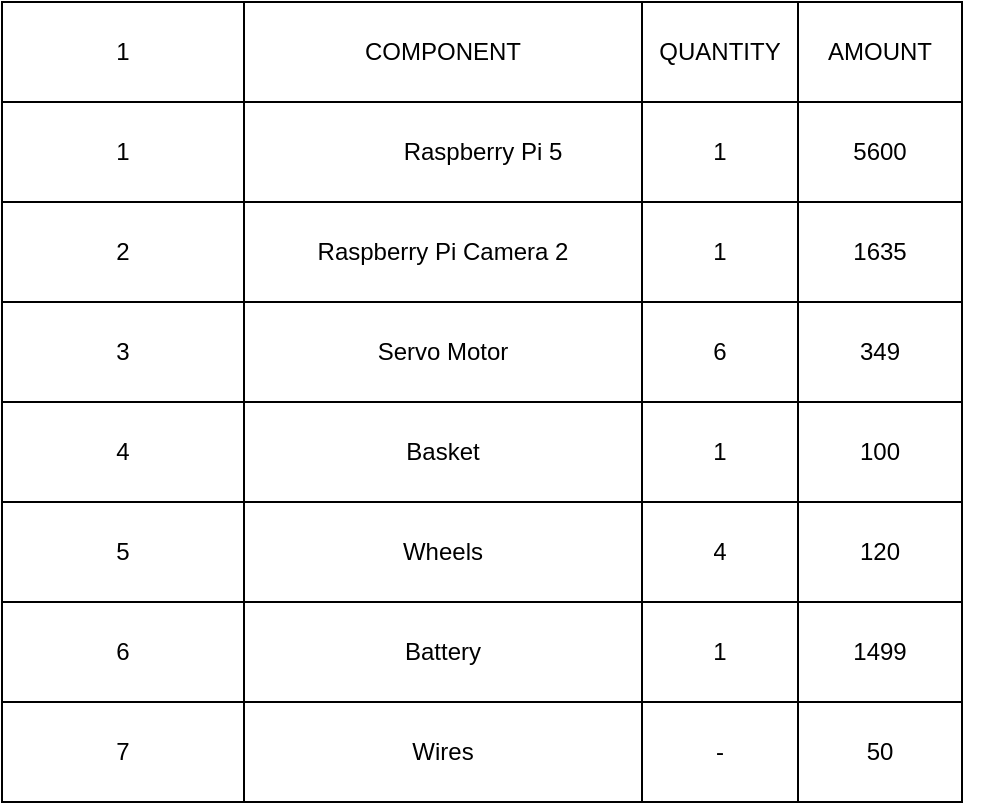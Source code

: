 <mxfile>
    <diagram id="lcE2Kqt_FcYt2an8PWcR" name="Page-2">
        <mxGraphModel dx="682" dy="585" grid="1" gridSize="10" guides="1" tooltips="1" connect="1" arrows="1" fold="1" page="1" pageScale="1" pageWidth="827" pageHeight="1169" math="0" shadow="0">
            <root>
                <mxCell id="0"/>
                <mxCell id="1" parent="0"/>
                <mxCell id="-UWCbqRj1ff2LmZaqef8-1" value="" style="shape=table;startSize=0;container=1;collapsible=0;childLayout=tableLayout;" parent="1" vertex="1">
                    <mxGeometry x="100" y="120" width="480" height="400" as="geometry"/>
                </mxCell>
                <mxCell id="-UWCbqRj1ff2LmZaqef8-2" value="" style="shape=tableRow;horizontal=0;startSize=0;swimlaneHead=0;swimlaneBody=0;top=0;left=0;bottom=0;right=0;collapsible=0;dropTarget=0;fillColor=none;points=[[0,0.5],[1,0.5]];portConstraint=eastwest;" parent="-UWCbqRj1ff2LmZaqef8-1" vertex="1">
                    <mxGeometry width="480" height="50" as="geometry"/>
                </mxCell>
                <mxCell id="-UWCbqRj1ff2LmZaqef8-3" value="1" style="shape=partialRectangle;html=1;whiteSpace=wrap;connectable=0;overflow=hidden;fillColor=none;top=0;left=0;bottom=0;right=0;pointerEvents=1;" parent="-UWCbqRj1ff2LmZaqef8-2" vertex="1">
                    <mxGeometry width="121" height="50" as="geometry">
                        <mxRectangle width="121" height="50" as="alternateBounds"/>
                    </mxGeometry>
                </mxCell>
                <mxCell id="-UWCbqRj1ff2LmZaqef8-4" value="COMPONENT" style="shape=partialRectangle;html=1;whiteSpace=wrap;connectable=0;overflow=hidden;fillColor=none;top=0;left=0;bottom=0;right=0;pointerEvents=1;" parent="-UWCbqRj1ff2LmZaqef8-2" vertex="1">
                    <mxGeometry x="121" width="199" height="50" as="geometry">
                        <mxRectangle width="199" height="50" as="alternateBounds"/>
                    </mxGeometry>
                </mxCell>
                <mxCell id="-UWCbqRj1ff2LmZaqef8-5" value="QUANTITY" style="shape=partialRectangle;html=1;whiteSpace=wrap;connectable=0;overflow=hidden;fillColor=none;top=0;left=0;bottom=0;right=0;pointerEvents=1;" parent="-UWCbqRj1ff2LmZaqef8-2" vertex="1">
                    <mxGeometry x="320" width="78" height="50" as="geometry">
                        <mxRectangle width="78" height="50" as="alternateBounds"/>
                    </mxGeometry>
                </mxCell>
                <mxCell id="-UWCbqRj1ff2LmZaqef8-6" value="AMOUNT" style="shape=partialRectangle;html=1;whiteSpace=wrap;connectable=0;overflow=hidden;fillColor=none;top=0;left=0;bottom=0;right=0;pointerEvents=1;" parent="-UWCbqRj1ff2LmZaqef8-2" vertex="1">
                    <mxGeometry x="398" width="82" height="50" as="geometry">
                        <mxRectangle width="82" height="50" as="alternateBounds"/>
                    </mxGeometry>
                </mxCell>
                <mxCell id="-UWCbqRj1ff2LmZaqef8-7" value="" style="shape=tableRow;horizontal=0;startSize=0;swimlaneHead=0;swimlaneBody=0;top=0;left=0;bottom=0;right=0;collapsible=0;dropTarget=0;fillColor=none;points=[[0,0.5],[1,0.5]];portConstraint=eastwest;" parent="-UWCbqRj1ff2LmZaqef8-1" vertex="1">
                    <mxGeometry y="50" width="480" height="50" as="geometry"/>
                </mxCell>
                <mxCell id="-UWCbqRj1ff2LmZaqef8-8" value="1" style="shape=partialRectangle;html=1;whiteSpace=wrap;connectable=0;overflow=hidden;fillColor=none;top=0;left=0;bottom=0;right=0;pointerEvents=1;" parent="-UWCbqRj1ff2LmZaqef8-7" vertex="1">
                    <mxGeometry width="121" height="50" as="geometry">
                        <mxRectangle width="121" height="50" as="alternateBounds"/>
                    </mxGeometry>
                </mxCell>
                <mxCell id="-UWCbqRj1ff2LmZaqef8-9" value="" style="shape=partialRectangle;html=1;whiteSpace=wrap;connectable=0;overflow=hidden;fillColor=none;top=0;left=0;bottom=0;right=0;pointerEvents=1;" parent="-UWCbqRj1ff2LmZaqef8-7" vertex="1">
                    <mxGeometry x="121" width="199" height="50" as="geometry">
                        <mxRectangle width="199" height="50" as="alternateBounds"/>
                    </mxGeometry>
                </mxCell>
                <mxCell id="-UWCbqRj1ff2LmZaqef8-10" value="1" style="shape=partialRectangle;html=1;whiteSpace=wrap;connectable=0;overflow=hidden;fillColor=none;top=0;left=0;bottom=0;right=0;pointerEvents=1;" parent="-UWCbqRj1ff2LmZaqef8-7" vertex="1">
                    <mxGeometry x="320" width="78" height="50" as="geometry">
                        <mxRectangle width="78" height="50" as="alternateBounds"/>
                    </mxGeometry>
                </mxCell>
                <mxCell id="-UWCbqRj1ff2LmZaqef8-11" value="5600" style="shape=partialRectangle;html=1;whiteSpace=wrap;connectable=0;overflow=hidden;fillColor=none;top=0;left=0;bottom=0;right=0;pointerEvents=1;" parent="-UWCbqRj1ff2LmZaqef8-7" vertex="1">
                    <mxGeometry x="398" width="82" height="50" as="geometry">
                        <mxRectangle width="82" height="50" as="alternateBounds"/>
                    </mxGeometry>
                </mxCell>
                <mxCell id="-UWCbqRj1ff2LmZaqef8-12" value="" style="shape=tableRow;horizontal=0;startSize=0;swimlaneHead=0;swimlaneBody=0;top=0;left=0;bottom=0;right=0;collapsible=0;dropTarget=0;fillColor=none;points=[[0,0.5],[1,0.5]];portConstraint=eastwest;" parent="-UWCbqRj1ff2LmZaqef8-1" vertex="1">
                    <mxGeometry y="100" width="480" height="50" as="geometry"/>
                </mxCell>
                <mxCell id="-UWCbqRj1ff2LmZaqef8-13" value="2" style="shape=partialRectangle;html=1;whiteSpace=wrap;connectable=0;overflow=hidden;fillColor=none;top=0;left=0;bottom=0;right=0;pointerEvents=1;" parent="-UWCbqRj1ff2LmZaqef8-12" vertex="1">
                    <mxGeometry width="121" height="50" as="geometry">
                        <mxRectangle width="121" height="50" as="alternateBounds"/>
                    </mxGeometry>
                </mxCell>
                <mxCell id="-UWCbqRj1ff2LmZaqef8-14" value="Raspberry Pi Camera 2" style="shape=partialRectangle;html=1;whiteSpace=wrap;connectable=0;overflow=hidden;fillColor=none;top=0;left=0;bottom=0;right=0;pointerEvents=1;" parent="-UWCbqRj1ff2LmZaqef8-12" vertex="1">
                    <mxGeometry x="121" width="199" height="50" as="geometry">
                        <mxRectangle width="199" height="50" as="alternateBounds"/>
                    </mxGeometry>
                </mxCell>
                <mxCell id="-UWCbqRj1ff2LmZaqef8-15" value="1" style="shape=partialRectangle;html=1;whiteSpace=wrap;connectable=0;overflow=hidden;fillColor=none;top=0;left=0;bottom=0;right=0;pointerEvents=1;" parent="-UWCbqRj1ff2LmZaqef8-12" vertex="1">
                    <mxGeometry x="320" width="78" height="50" as="geometry">
                        <mxRectangle width="78" height="50" as="alternateBounds"/>
                    </mxGeometry>
                </mxCell>
                <mxCell id="-UWCbqRj1ff2LmZaqef8-16" value="1635" style="shape=partialRectangle;html=1;whiteSpace=wrap;connectable=0;overflow=hidden;fillColor=none;top=0;left=0;bottom=0;right=0;pointerEvents=1;" parent="-UWCbqRj1ff2LmZaqef8-12" vertex="1">
                    <mxGeometry x="398" width="82" height="50" as="geometry">
                        <mxRectangle width="82" height="50" as="alternateBounds"/>
                    </mxGeometry>
                </mxCell>
                <mxCell id="-UWCbqRj1ff2LmZaqef8-17" value="" style="shape=tableRow;horizontal=0;startSize=0;swimlaneHead=0;swimlaneBody=0;top=0;left=0;bottom=0;right=0;collapsible=0;dropTarget=0;fillColor=none;points=[[0,0.5],[1,0.5]];portConstraint=eastwest;" parent="-UWCbqRj1ff2LmZaqef8-1" vertex="1">
                    <mxGeometry y="150" width="480" height="50" as="geometry"/>
                </mxCell>
                <mxCell id="-UWCbqRj1ff2LmZaqef8-18" value="3" style="shape=partialRectangle;html=1;whiteSpace=wrap;connectable=0;overflow=hidden;fillColor=none;top=0;left=0;bottom=0;right=0;pointerEvents=1;" parent="-UWCbqRj1ff2LmZaqef8-17" vertex="1">
                    <mxGeometry width="121" height="50" as="geometry">
                        <mxRectangle width="121" height="50" as="alternateBounds"/>
                    </mxGeometry>
                </mxCell>
                <mxCell id="-UWCbqRj1ff2LmZaqef8-19" value="Servo Motor" style="shape=partialRectangle;html=1;whiteSpace=wrap;connectable=0;overflow=hidden;fillColor=none;top=0;left=0;bottom=0;right=0;pointerEvents=1;" parent="-UWCbqRj1ff2LmZaqef8-17" vertex="1">
                    <mxGeometry x="121" width="199" height="50" as="geometry">
                        <mxRectangle width="199" height="50" as="alternateBounds"/>
                    </mxGeometry>
                </mxCell>
                <mxCell id="-UWCbqRj1ff2LmZaqef8-20" value="6" style="shape=partialRectangle;html=1;whiteSpace=wrap;connectable=0;overflow=hidden;fillColor=none;top=0;left=0;bottom=0;right=0;pointerEvents=1;" parent="-UWCbqRj1ff2LmZaqef8-17" vertex="1">
                    <mxGeometry x="320" width="78" height="50" as="geometry">
                        <mxRectangle width="78" height="50" as="alternateBounds"/>
                    </mxGeometry>
                </mxCell>
                <mxCell id="-UWCbqRj1ff2LmZaqef8-21" value="349" style="shape=partialRectangle;html=1;whiteSpace=wrap;connectable=0;overflow=hidden;fillColor=none;top=0;left=0;bottom=0;right=0;pointerEvents=1;" parent="-UWCbqRj1ff2LmZaqef8-17" vertex="1">
                    <mxGeometry x="398" width="82" height="50" as="geometry">
                        <mxRectangle width="82" height="50" as="alternateBounds"/>
                    </mxGeometry>
                </mxCell>
                <mxCell id="-UWCbqRj1ff2LmZaqef8-22" value="" style="shape=tableRow;horizontal=0;startSize=0;swimlaneHead=0;swimlaneBody=0;top=0;left=0;bottom=0;right=0;collapsible=0;dropTarget=0;fillColor=none;points=[[0,0.5],[1,0.5]];portConstraint=eastwest;" parent="-UWCbqRj1ff2LmZaqef8-1" vertex="1">
                    <mxGeometry y="200" width="480" height="50" as="geometry"/>
                </mxCell>
                <mxCell id="-UWCbqRj1ff2LmZaqef8-23" value="4" style="shape=partialRectangle;html=1;whiteSpace=wrap;connectable=0;overflow=hidden;fillColor=none;top=0;left=0;bottom=0;right=0;pointerEvents=1;" parent="-UWCbqRj1ff2LmZaqef8-22" vertex="1">
                    <mxGeometry width="121" height="50" as="geometry">
                        <mxRectangle width="121" height="50" as="alternateBounds"/>
                    </mxGeometry>
                </mxCell>
                <mxCell id="-UWCbqRj1ff2LmZaqef8-24" value="Basket" style="shape=partialRectangle;html=1;whiteSpace=wrap;connectable=0;overflow=hidden;fillColor=none;top=0;left=0;bottom=0;right=0;pointerEvents=1;" parent="-UWCbqRj1ff2LmZaqef8-22" vertex="1">
                    <mxGeometry x="121" width="199" height="50" as="geometry">
                        <mxRectangle width="199" height="50" as="alternateBounds"/>
                    </mxGeometry>
                </mxCell>
                <mxCell id="-UWCbqRj1ff2LmZaqef8-25" value="1" style="shape=partialRectangle;html=1;whiteSpace=wrap;connectable=0;overflow=hidden;fillColor=none;top=0;left=0;bottom=0;right=0;pointerEvents=1;" parent="-UWCbqRj1ff2LmZaqef8-22" vertex="1">
                    <mxGeometry x="320" width="78" height="50" as="geometry">
                        <mxRectangle width="78" height="50" as="alternateBounds"/>
                    </mxGeometry>
                </mxCell>
                <mxCell id="-UWCbqRj1ff2LmZaqef8-26" value="100" style="shape=partialRectangle;html=1;whiteSpace=wrap;connectable=0;overflow=hidden;fillColor=none;top=0;left=0;bottom=0;right=0;pointerEvents=1;" parent="-UWCbqRj1ff2LmZaqef8-22" vertex="1">
                    <mxGeometry x="398" width="82" height="50" as="geometry">
                        <mxRectangle width="82" height="50" as="alternateBounds"/>
                    </mxGeometry>
                </mxCell>
                <mxCell id="-UWCbqRj1ff2LmZaqef8-27" value="" style="shape=tableRow;horizontal=0;startSize=0;swimlaneHead=0;swimlaneBody=0;top=0;left=0;bottom=0;right=0;collapsible=0;dropTarget=0;fillColor=none;points=[[0,0.5],[1,0.5]];portConstraint=eastwest;" parent="-UWCbqRj1ff2LmZaqef8-1" vertex="1">
                    <mxGeometry y="250" width="480" height="50" as="geometry"/>
                </mxCell>
                <mxCell id="-UWCbqRj1ff2LmZaqef8-28" value="5" style="shape=partialRectangle;html=1;whiteSpace=wrap;connectable=0;overflow=hidden;fillColor=none;top=0;left=0;bottom=0;right=0;pointerEvents=1;" parent="-UWCbqRj1ff2LmZaqef8-27" vertex="1">
                    <mxGeometry width="121" height="50" as="geometry">
                        <mxRectangle width="121" height="50" as="alternateBounds"/>
                    </mxGeometry>
                </mxCell>
                <mxCell id="-UWCbqRj1ff2LmZaqef8-29" value="Wheels" style="shape=partialRectangle;html=1;whiteSpace=wrap;connectable=0;overflow=hidden;fillColor=none;top=0;left=0;bottom=0;right=0;pointerEvents=1;" parent="-UWCbqRj1ff2LmZaqef8-27" vertex="1">
                    <mxGeometry x="121" width="199" height="50" as="geometry">
                        <mxRectangle width="199" height="50" as="alternateBounds"/>
                    </mxGeometry>
                </mxCell>
                <mxCell id="-UWCbqRj1ff2LmZaqef8-30" value="4" style="shape=partialRectangle;html=1;whiteSpace=wrap;connectable=0;overflow=hidden;fillColor=none;top=0;left=0;bottom=0;right=0;pointerEvents=1;" parent="-UWCbqRj1ff2LmZaqef8-27" vertex="1">
                    <mxGeometry x="320" width="78" height="50" as="geometry">
                        <mxRectangle width="78" height="50" as="alternateBounds"/>
                    </mxGeometry>
                </mxCell>
                <mxCell id="-UWCbqRj1ff2LmZaqef8-31" value="120" style="shape=partialRectangle;html=1;whiteSpace=wrap;connectable=0;overflow=hidden;fillColor=none;top=0;left=0;bottom=0;right=0;pointerEvents=1;" parent="-UWCbqRj1ff2LmZaqef8-27" vertex="1">
                    <mxGeometry x="398" width="82" height="50" as="geometry">
                        <mxRectangle width="82" height="50" as="alternateBounds"/>
                    </mxGeometry>
                </mxCell>
                <mxCell id="-UWCbqRj1ff2LmZaqef8-69" value="" style="shape=tableRow;horizontal=0;startSize=0;swimlaneHead=0;swimlaneBody=0;top=0;left=0;bottom=0;right=0;collapsible=0;dropTarget=0;fillColor=none;points=[[0,0.5],[1,0.5]];portConstraint=eastwest;" parent="-UWCbqRj1ff2LmZaqef8-1" vertex="1">
                    <mxGeometry y="300" width="480" height="50" as="geometry"/>
                </mxCell>
                <mxCell id="-UWCbqRj1ff2LmZaqef8-70" value="6" style="shape=partialRectangle;html=1;whiteSpace=wrap;connectable=0;overflow=hidden;fillColor=none;top=0;left=0;bottom=0;right=0;pointerEvents=1;" parent="-UWCbqRj1ff2LmZaqef8-69" vertex="1">
                    <mxGeometry width="121" height="50" as="geometry">
                        <mxRectangle width="121" height="50" as="alternateBounds"/>
                    </mxGeometry>
                </mxCell>
                <mxCell id="-UWCbqRj1ff2LmZaqef8-71" value="Battery" style="shape=partialRectangle;html=1;whiteSpace=wrap;connectable=0;overflow=hidden;fillColor=none;top=0;left=0;bottom=0;right=0;pointerEvents=1;" parent="-UWCbqRj1ff2LmZaqef8-69" vertex="1">
                    <mxGeometry x="121" width="199" height="50" as="geometry">
                        <mxRectangle width="199" height="50" as="alternateBounds"/>
                    </mxGeometry>
                </mxCell>
                <mxCell id="-UWCbqRj1ff2LmZaqef8-72" value="1" style="shape=partialRectangle;html=1;whiteSpace=wrap;connectable=0;overflow=hidden;fillColor=none;top=0;left=0;bottom=0;right=0;pointerEvents=1;" parent="-UWCbqRj1ff2LmZaqef8-69" vertex="1">
                    <mxGeometry x="320" width="78" height="50" as="geometry">
                        <mxRectangle width="78" height="50" as="alternateBounds"/>
                    </mxGeometry>
                </mxCell>
                <mxCell id="-UWCbqRj1ff2LmZaqef8-73" value="1499" style="shape=partialRectangle;html=1;whiteSpace=wrap;connectable=0;overflow=hidden;fillColor=none;top=0;left=0;bottom=0;right=0;pointerEvents=1;" parent="-UWCbqRj1ff2LmZaqef8-69" vertex="1">
                    <mxGeometry x="398" width="82" height="50" as="geometry">
                        <mxRectangle width="82" height="50" as="alternateBounds"/>
                    </mxGeometry>
                </mxCell>
                <mxCell id="-UWCbqRj1ff2LmZaqef8-110" value="" style="shape=tableRow;horizontal=0;startSize=0;swimlaneHead=0;swimlaneBody=0;top=0;left=0;bottom=0;right=0;collapsible=0;dropTarget=0;fillColor=none;points=[[0,0.5],[1,0.5]];portConstraint=eastwest;" parent="-UWCbqRj1ff2LmZaqef8-1" vertex="1">
                    <mxGeometry y="350" width="480" height="50" as="geometry"/>
                </mxCell>
                <mxCell id="-UWCbqRj1ff2LmZaqef8-111" value="7" style="shape=partialRectangle;html=1;whiteSpace=wrap;connectable=0;overflow=hidden;fillColor=none;top=0;left=0;bottom=0;right=0;pointerEvents=1;" parent="-UWCbqRj1ff2LmZaqef8-110" vertex="1">
                    <mxGeometry width="121" height="50" as="geometry">
                        <mxRectangle width="121" height="50" as="alternateBounds"/>
                    </mxGeometry>
                </mxCell>
                <mxCell id="-UWCbqRj1ff2LmZaqef8-112" value="Wires" style="shape=partialRectangle;html=1;whiteSpace=wrap;connectable=0;overflow=hidden;fillColor=none;top=0;left=0;bottom=0;right=0;pointerEvents=1;" parent="-UWCbqRj1ff2LmZaqef8-110" vertex="1">
                    <mxGeometry x="121" width="199" height="50" as="geometry">
                        <mxRectangle width="199" height="50" as="alternateBounds"/>
                    </mxGeometry>
                </mxCell>
                <mxCell id="-UWCbqRj1ff2LmZaqef8-113" value="-" style="shape=partialRectangle;html=1;whiteSpace=wrap;connectable=0;overflow=hidden;fillColor=none;top=0;left=0;bottom=0;right=0;pointerEvents=1;" parent="-UWCbqRj1ff2LmZaqef8-110" vertex="1">
                    <mxGeometry x="320" width="78" height="50" as="geometry">
                        <mxRectangle width="78" height="50" as="alternateBounds"/>
                    </mxGeometry>
                </mxCell>
                <mxCell id="-UWCbqRj1ff2LmZaqef8-114" value="50" style="shape=partialRectangle;html=1;whiteSpace=wrap;connectable=0;overflow=hidden;fillColor=none;top=0;left=0;bottom=0;right=0;pointerEvents=1;" parent="-UWCbqRj1ff2LmZaqef8-110" vertex="1">
                    <mxGeometry x="398" width="82" height="50" as="geometry">
                        <mxRectangle width="82" height="50" as="alternateBounds"/>
                    </mxGeometry>
                </mxCell>
                <mxCell id="-UWCbqRj1ff2LmZaqef8-32" value="" style="shape=tableRow;horizontal=0;startSize=0;swimlaneHead=0;swimlaneBody=0;top=0;left=0;bottom=0;right=0;collapsible=0;dropTarget=0;fillColor=none;points=[[0,0.5],[1,0.5]];portConstraint=eastwest;" parent="1" vertex="1">
                    <mxGeometry x="120" y="170" width="480" height="50" as="geometry"/>
                </mxCell>
                <mxCell id="-UWCbqRj1ff2LmZaqef8-34" value="Raspberry Pi 5" style="shape=partialRectangle;html=1;whiteSpace=wrap;connectable=0;overflow=hidden;fillColor=none;top=0;left=0;bottom=0;right=0;pointerEvents=1;" parent="-UWCbqRj1ff2LmZaqef8-32" vertex="1">
                    <mxGeometry x="121" width="199" height="50" as="geometry">
                        <mxRectangle width="199" height="50" as="alternateBounds"/>
                    </mxGeometry>
                </mxCell>
            </root>
        </mxGraphModel>
    </diagram>
    <diagram id="gfPhJhtrTmJTLGThO3oS" name="Page-1">
        <mxGraphModel dx="682" dy="585" grid="1" gridSize="10" guides="1" tooltips="1" connect="1" arrows="1" fold="1" page="1" pageScale="1" pageWidth="827" pageHeight="1169" background="#FFFFFF" math="0" shadow="0">
            <root>
                <mxCell id="0"/>
                <mxCell id="1" parent="0"/>
                <mxCell id="4" value="" style="edgeStyle=none;html=1;" parent="1" source="2" target="3" edge="1">
                    <mxGeometry relative="1" as="geometry"/>
                </mxCell>
                <mxCell id="2" value="Start" style="rounded=0;whiteSpace=wrap;html=1;" parent="1" vertex="1">
                    <mxGeometry x="575" y="90" width="120" height="60" as="geometry"/>
                </mxCell>
                <mxCell id="6" value="" style="edgeStyle=none;html=1;" parent="1" source="3" target="5" edge="1">
                    <mxGeometry relative="1" as="geometry"/>
                </mxCell>
                <mxCell id="3" value="&#10;&lt;span class=&quot;hljs-built_in&quot;&gt;Initialize&lt;/span&gt; &lt;span class=&quot;hljs-variable&quot;&gt;Camera&lt;/span&gt;&#10;&#10;" style="rounded=0;whiteSpace=wrap;html=1;" parent="1" vertex="1">
                    <mxGeometry x="575" y="180" width="120" height="60" as="geometry"/>
                </mxCell>
                <mxCell id="10" value="" style="edgeStyle=none;html=1;fontSize=12;" parent="1" source="5" target="9" edge="1">
                    <mxGeometry relative="1" as="geometry"/>
                </mxCell>
                <mxCell id="5" value="&lt;br&gt;&lt;div style=&quot;line-height: 120%;&quot;&gt;&lt;font style=&quot;font-size: 12px;&quot;&gt;&lt;span style=&quot;background-color: initial;&quot; class=&quot;hljs-variable&quot;&gt;Configure&lt;/span&gt;&lt;span style=&quot;background-color: initial;&quot;&gt; &lt;/span&gt;&lt;span style=&quot;background-color: initial;&quot; class=&quot;hljs-variable&quot;&gt;Camera&lt;/span&gt;&lt;span style=&quot;background-color: initial;&quot;&gt; &lt;/span&gt;&lt;span style=&quot;background-color: initial;&quot; class=&quot;hljs-variable&quot;&gt;Settings&lt;/span&gt;&lt;/font&gt;&lt;/div&gt;&lt;div style=&quot;line-height: 120%;&quot;&gt;&lt;br&gt;&lt;/div&gt;" style="rounded=0;whiteSpace=wrap;html=1;" parent="1" vertex="1">
                    <mxGeometry x="575" y="280" width="120" height="60" as="geometry"/>
                </mxCell>
                <mxCell id="13" value="" style="edgeStyle=none;html=1;fontSize=12;" parent="1" source="9" target="12" edge="1">
                    <mxGeometry relative="1" as="geometry"/>
                </mxCell>
                <mxCell id="9" value="&lt;span class=&quot;hljs-variable&quot;&gt;Start&lt;/span&gt; &lt;span class=&quot;hljs-variable&quot;&gt;Camera&lt;/span&gt;" style="rounded=0;whiteSpace=wrap;html=1;" parent="1" vertex="1">
                    <mxGeometry x="575" y="370" width="120" height="60" as="geometry"/>
                </mxCell>
                <mxCell id="15" value="" style="edgeStyle=none;html=1;fontSize=12;" parent="1" source="12" target="14" edge="1">
                    <mxGeometry relative="1" as="geometry"/>
                </mxCell>
                <mxCell id="12" value="&#10;&lt;span class=&quot;hljs-variable&quot;&gt;Load&lt;/span&gt; &lt;span class=&quot;hljs-variable&quot;&gt;YOLO&lt;/span&gt; &lt;span class=&quot;hljs-variable&quot;&gt;Model&lt;/span&gt;&#10;&#10;" style="rounded=0;whiteSpace=wrap;html=1;" parent="1" vertex="1">
                    <mxGeometry x="575" y="460" width="120" height="60" as="geometry"/>
                </mxCell>
                <mxCell id="17" value="" style="edgeStyle=none;html=1;fontSize=12;" parent="1" source="14" target="16" edge="1">
                    <mxGeometry relative="1" as="geometry"/>
                </mxCell>
                <mxCell id="14" value="&lt;p style=&quot;line-height: 120%;&quot;&gt;&lt;br&gt;&lt;span class=&quot;hljs-built_in&quot;&gt;Read&lt;/span&gt; &lt;span class=&quot;hljs-variable&quot;&gt;Class&lt;/span&gt; &lt;span class=&quot;hljs-built_in&quot;&gt;List&lt;/span&gt; &lt;span class=&quot;hljs-variable&quot;&gt;from&lt;/span&gt; &lt;span class=&quot;hljs-operator&quot;&gt;'&lt;/span&gt;&lt;span class=&quot;hljs-variable&quot;&gt;coco&lt;/span&gt;&lt;span class=&quot;hljs-operator&quot;&gt;.&lt;/span&gt;&lt;span class=&quot;hljs-variable&quot;&gt;txt&lt;/span&gt;&lt;span class=&quot;hljs-operator&quot;&gt;'&lt;/span&gt;&lt;br&gt;&lt;br&gt;&lt;br&gt;&lt;/p&gt;" style="rounded=0;whiteSpace=wrap;html=1;" parent="1" vertex="1">
                    <mxGeometry x="575" y="550" width="120" height="60" as="geometry"/>
                </mxCell>
                <mxCell id="19" value="" style="edgeStyle=none;html=1;fontSize=12;" parent="1" source="16" target="18" edge="1">
                    <mxGeometry relative="1" as="geometry"/>
                </mxCell>
                <mxCell id="16" value="&#10;&lt;span class=&quot;hljs-built_in&quot;&gt;Enter&lt;/span&gt; &lt;span class=&quot;hljs-variable&quot;&gt;Infinite&lt;/span&gt; &lt;span class=&quot;hljs-variable&quot;&gt;Loop&lt;/span&gt;&#10;&#10;" style="rounded=0;whiteSpace=wrap;html=1;" parent="1" vertex="1">
                    <mxGeometry x="575" y="640" width="120" height="60" as="geometry"/>
                </mxCell>
                <mxCell id="21" value="" style="edgeStyle=none;html=1;fontSize=12;" parent="1" source="18" target="20" edge="1">
                    <mxGeometry relative="1" as="geometry"/>
                </mxCell>
                <mxCell id="18" value="&#10;&lt;span class=&quot;hljs-variable&quot;&gt;Capture&lt;/span&gt; &lt;span class=&quot;hljs-built_in&quot;&gt;Image&lt;/span&gt;&#10;&#10;" style="rounded=0;whiteSpace=wrap;html=1;" parent="1" vertex="1">
                    <mxGeometry x="575" y="730" width="120" height="60" as="geometry"/>
                </mxCell>
                <mxCell id="25" value="" style="edgeStyle=none;html=1;fontSize=12;" parent="1" source="20" target="24" edge="1">
                    <mxGeometry relative="1" as="geometry"/>
                </mxCell>
                <mxCell id="20" value="&lt;span class=&quot;hljs-built_in&quot;&gt;Increment&lt;/span&gt; &lt;span class=&quot;hljs-built_in&quot;&gt;Frame&lt;/span&gt; &lt;span class=&quot;hljs-variable&quot;&gt;Counter&lt;/span&gt;" style="rounded=0;whiteSpace=wrap;html=1;" parent="1" vertex="1">
                    <mxGeometry x="575" y="820" width="120" height="60" as="geometry"/>
                </mxCell>
                <mxCell id="27" value="" style="edgeStyle=none;html=1;fontSize=12;" parent="1" source="24" target="26" edge="1">
                    <mxGeometry relative="1" as="geometry"/>
                </mxCell>
                <mxCell id="31" style="html=1;fontSize=12;" parent="1" source="24" edge="1">
                    <mxGeometry relative="1" as="geometry">
                        <mxPoint x="635" y="1080" as="targetPoint"/>
                    </mxGeometry>
                </mxCell>
                <mxCell id="24" value="&lt;span class=&quot;hljs-built_in&quot;&gt;Check&lt;/span&gt; &lt;span class=&quot;hljs-built_in&quot;&gt;Frame&lt;/span&gt; &lt;span class=&quot;hljs-variable&quot;&gt;Processing&lt;/span&gt; &lt;span class=&quot;hljs-built_in&quot;&gt;Condition&lt;/span&gt;&amp;nbsp;" style="rounded=0;whiteSpace=wrap;html=1;" parent="1" vertex="1">
                    <mxGeometry x="575" y="910" width="120" height="60" as="geometry"/>
                </mxCell>
                <mxCell id="30" value="" style="edgeStyle=none;html=1;fontSize=12;" parent="1" source="26" target="29" edge="1">
                    <mxGeometry relative="1" as="geometry"/>
                </mxCell>
                <mxCell id="26" value="&lt;span class=&quot;hljs-variable&quot;&gt;Flip&lt;/span&gt; &lt;span class=&quot;hljs-built_in&quot;&gt;Image&lt;/span&gt; &lt;span class=&quot;hljs-variable&quot;&gt;Vertically&lt;/span&gt;" style="rounded=0;whiteSpace=wrap;html=1;" parent="1" vertex="1">
                    <mxGeometry x="775" y="910" width="120" height="60" as="geometry"/>
                </mxCell>
                <mxCell id="28" value="Yes" style="text;html=1;align=center;verticalAlign=middle;resizable=0;points=[];autosize=1;strokeColor=none;fillColor=none;fontSize=12;" parent="1" vertex="1">
                    <mxGeometry x="715" y="910" width="40" height="30" as="geometry"/>
                </mxCell>
                <mxCell id="33" value="" style="edgeStyle=none;html=1;fontSize=12;" parent="1" source="29" target="32" edge="1">
                    <mxGeometry relative="1" as="geometry">
                        <Array as="points">
                            <mxPoint x="835" y="1080"/>
                            <mxPoint x="835" y="1100"/>
                        </Array>
                    </mxGeometry>
                </mxCell>
                <mxCell id="29" value="&#10;&lt;span class=&quot;hljs-built_in&quot;&gt;Skip&lt;/span&gt; &lt;span class=&quot;hljs-built_in&quot;&gt;Frame&lt;/span&gt; &lt;span class=&quot;hljs-punctuation&quot;&gt;(&lt;/span&gt;&lt;span class=&quot;hljs-variable&quot;&gt;if&lt;/span&gt; &lt;span class=&quot;hljs-variable&quot;&gt;not&lt;/span&gt; &lt;span class=&quot;hljs-number&quot;&gt;3&lt;/span&gt;&lt;span class=&quot;hljs-variable&quot;&gt;rd&lt;/span&gt;&lt;span class=&quot;hljs-punctuation&quot;&gt;)&lt;/span&gt;&#10;&#10;" style="rounded=0;whiteSpace=wrap;html=1;" parent="1" vertex="1">
                    <mxGeometry x="775" y="1000" width="120" height="60" as="geometry"/>
                </mxCell>
                <mxCell id="34" style="edgeStyle=none;html=1;fontSize=12;" parent="1" target="32" edge="1">
                    <mxGeometry relative="1" as="geometry">
                        <mxPoint x="640" y="1080" as="sourcePoint"/>
                    </mxGeometry>
                </mxCell>
                <mxCell id="37" value="" style="edgeStyle=none;html=1;fontSize=12;" parent="1" source="32" target="36" edge="1">
                    <mxGeometry relative="1" as="geometry"/>
                </mxCell>
                <mxCell id="32" value="&lt;span class=&quot;hljs-built_in&quot;&gt;Predict&lt;/span&gt; &lt;span class=&quot;hljs-variable&quot;&gt;Objects&lt;/span&gt; &lt;span class=&quot;hljs-variable&quot;&gt;with&lt;/span&gt; &lt;span class=&quot;hljs-variable&quot;&gt;YOLO&lt;/span&gt;" style="rounded=0;whiteSpace=wrap;html=1;" parent="1" vertex="1">
                    <mxGeometry x="775" y="1100" width="120" height="60" as="geometry"/>
                </mxCell>
                <mxCell id="35" value="No" style="text;html=1;align=center;verticalAlign=middle;resizable=0;points=[];autosize=1;strokeColor=none;fillColor=none;fontSize=12;" parent="1" vertex="1">
                    <mxGeometry x="590" y="1015" width="40" height="30" as="geometry"/>
                </mxCell>
                <mxCell id="41" value="" style="edgeStyle=none;html=1;fontSize=12;" parent="1" source="36" target="40" edge="1">
                    <mxGeometry relative="1" as="geometry"/>
                </mxCell>
                <mxCell id="36" value="&#10;&lt;span class=&quot;hljs-built_in&quot;&gt;Extract&lt;/span&gt; &lt;span class=&quot;hljs-variable&quot;&gt;Detection&lt;/span&gt; &lt;span class=&quot;hljs-variable&quot;&gt;Results&lt;/span&gt;&#10;&#10;" style="rounded=0;whiteSpace=wrap;html=1;" parent="1" vertex="1">
                    <mxGeometry x="775" y="1190" width="120" height="60" as="geometry"/>
                </mxCell>
                <mxCell id="43" value="" style="edgeStyle=none;html=1;fontSize=12;" parent="1" source="40" edge="1">
                    <mxGeometry relative="1" as="geometry">
                        <mxPoint x="1030" y="1390" as="targetPoint"/>
                        <Array as="points">
                            <mxPoint x="710" y="1390"/>
                        </Array>
                    </mxGeometry>
                </mxCell>
                <mxCell id="60" style="edgeStyle=none;shape=connector;rounded=1;html=1;labelBackgroundColor=default;strokeColor=default;fontFamily=Helvetica;fontSize=12;fontColor=default;endArrow=classic;" parent="1" source="40" edge="1">
                    <mxGeometry relative="1" as="geometry">
                        <mxPoint x="320" y="1320" as="targetPoint"/>
                    </mxGeometry>
                </mxCell>
                <mxCell id="40" value="&#10;&lt;span class=&quot;hljs-variable&quot;&gt;Loop&lt;/span&gt; &lt;span class=&quot;hljs-built_in&quot;&gt;Through&lt;/span&gt; &lt;span class=&quot;hljs-variable&quot;&gt;Detections&lt;/span&gt;&#10;&#10;" style="rounded=0;whiteSpace=wrap;html=1;" parent="1" vertex="1">
                    <mxGeometry x="650" y="1290" width="120" height="60" as="geometry"/>
                </mxCell>
                <mxCell id="54" style="edgeStyle=none;shape=connector;rounded=1;html=1;exitX=0;exitY=0.5;exitDx=0;exitDy=0;entryX=1;entryY=0.5;entryDx=0;entryDy=0;labelBackgroundColor=default;strokeColor=default;fontFamily=Helvetica;fontSize=12;fontColor=default;endArrow=classic;" parent="1" source="45" target="44" edge="1">
                    <mxGeometry relative="1" as="geometry"/>
                </mxCell>
                <mxCell id="55" style="edgeStyle=none;shape=connector;rounded=1;html=1;exitX=0;exitY=0.5;exitDx=0;exitDy=0;entryX=1;entryY=0.5;entryDx=0;entryDy=0;labelBackgroundColor=default;strokeColor=default;fontFamily=Helvetica;fontSize=12;fontColor=default;endArrow=classic;" parent="1" source="44" target="47" edge="1">
                    <mxGeometry relative="1" as="geometry"/>
                </mxCell>
                <mxCell id="44" value="&lt;span class=&quot;hljs-variable&quot;&gt;Draw&lt;/span&gt; &lt;span class=&quot;hljs-variable&quot;&gt;Bounding&lt;/span&gt; &lt;span class=&quot;hljs-built_in&quot;&gt;Box&lt;/span&gt;" style="rounded=1;whiteSpace=wrap;html=1;fontSize=12;" parent="1" vertex="1">
                    <mxGeometry x="610" y="1460" width="120" height="60" as="geometry"/>
                </mxCell>
                <mxCell id="45" value="&#10;&lt;span class=&quot;hljs-built_in&quot;&gt;Extract&lt;/span&gt; &lt;span class=&quot;hljs-variable&quot;&gt;Class&lt;/span&gt; &lt;span class=&quot;hljs-variable&quot;&gt;Index&lt;/span&gt;&#10;&#10;" style="rounded=1;whiteSpace=wrap;html=1;fontSize=12;" parent="1" vertex="1">
                    <mxGeometry x="750" y="1460" width="120" height="60" as="geometry"/>
                </mxCell>
                <mxCell id="52" style="edgeStyle=none;shape=connector;rounded=1;html=1;exitX=1;exitY=0.5;exitDx=0;exitDy=0;labelBackgroundColor=default;strokeColor=default;fontFamily=Helvetica;fontSize=12;fontColor=default;endArrow=classic;entryX=1;entryY=0.5;entryDx=0;entryDy=0;" parent="1" target="46" edge="1">
                    <mxGeometry relative="1" as="geometry">
                        <mxPoint x="1030" y="1490" as="sourcePoint"/>
                    </mxGeometry>
                </mxCell>
                <mxCell id="53" style="edgeStyle=none;shape=connector;rounded=1;html=1;exitX=0;exitY=0.5;exitDx=0;exitDy=0;entryX=1;entryY=0.5;entryDx=0;entryDy=0;labelBackgroundColor=default;strokeColor=default;fontFamily=Helvetica;fontSize=12;fontColor=default;endArrow=classic;" parent="1" source="46" target="45" edge="1">
                    <mxGeometry relative="1" as="geometry"/>
                </mxCell>
                <mxCell id="46" value="&lt;span class=&quot;hljs-built_in&quot;&gt;Extract&lt;/span&gt; &lt;span class=&quot;hljs-variable&quot;&gt;Bounding&lt;/span&gt; &lt;span class=&quot;hljs-built_in&quot;&gt;Box&lt;/span&gt;" style="rounded=1;whiteSpace=wrap;html=1;fontSize=12;" parent="1" vertex="1">
                    <mxGeometry x="895" y="1460" width="115" height="60" as="geometry"/>
                </mxCell>
                <mxCell id="56" style="edgeStyle=none;shape=connector;rounded=1;html=1;labelBackgroundColor=default;strokeColor=default;fontFamily=Helvetica;fontSize=12;fontColor=default;endArrow=classic;" parent="1" source="47" edge="1">
                    <mxGeometry relative="1" as="geometry">
                        <mxPoint x="410" y="1490" as="targetPoint"/>
                    </mxGeometry>
                </mxCell>
                <mxCell id="47" value="&lt;span class=&quot;hljs-built_in&quot;&gt;Display&lt;/span&gt; &lt;span class=&quot;hljs-variable&quot;&gt;Class&lt;/span&gt; &lt;span class=&quot;hljs-built_in&quot;&gt;Label&lt;/span&gt;" style="rounded=1;whiteSpace=wrap;html=1;fontSize=12;" parent="1" vertex="1">
                    <mxGeometry x="455" y="1460" width="120" height="60" as="geometry"/>
                </mxCell>
                <mxCell id="51" value="" style="edgeStyle=none;orthogonalLoop=1;jettySize=auto;html=1;fontSize=12;" parent="1" edge="1">
                    <mxGeometry width="100" relative="1" as="geometry">
                        <mxPoint x="1030" y="1390" as="sourcePoint"/>
                        <mxPoint x="1030" y="1490" as="targetPoint"/>
                        <Array as="points"/>
                    </mxGeometry>
                </mxCell>
                <mxCell id="58" value="" style="edgeStyle=none;orthogonalLoop=1;jettySize=auto;html=1;rounded=1;labelBackgroundColor=default;strokeColor=default;fontFamily=Helvetica;fontSize=12;fontColor=default;endArrow=classic;shape=connector;" parent="1" edge="1">
                    <mxGeometry width="100" relative="1" as="geometry">
                        <mxPoint x="410" y="1490" as="sourcePoint"/>
                        <mxPoint x="410" y="1390" as="targetPoint"/>
                        <Array as="points"/>
                    </mxGeometry>
                </mxCell>
                <mxCell id="57" value="" style="edgeStyle=none;orthogonalLoop=1;jettySize=auto;html=1;rounded=1;labelBackgroundColor=default;strokeColor=default;fontFamily=Helvetica;fontSize=12;fontColor=default;endArrow=classic;shape=connector;" parent="1" edge="1">
                    <mxGeometry width="100" relative="1" as="geometry">
                        <mxPoint x="410" y="1390" as="sourcePoint"/>
                        <mxPoint x="710" y="1390" as="targetPoint"/>
                        <Array as="points"/>
                    </mxGeometry>
                </mxCell>
                <mxCell id="61" value="After The Looping Generated Result&lt;br&gt;" style="text;html=1;align=center;verticalAlign=middle;resizable=0;points=[];autosize=1;strokeColor=none;fillColor=none;fontSize=12;fontFamily=Helvetica;fontColor=default;" parent="1" vertex="1">
                    <mxGeometry x="405" y="1290" width="220" height="30" as="geometry"/>
                </mxCell>
                <mxCell id="62" value="" style="edgeStyle=none;orthogonalLoop=1;jettySize=auto;html=1;rounded=1;labelBackgroundColor=default;strokeColor=default;fontFamily=Helvetica;fontSize=12;fontColor=default;endArrow=classic;shape=connector;" parent="1" edge="1">
                    <mxGeometry width="100" relative="1" as="geometry">
                        <mxPoint x="320" y="1320" as="sourcePoint"/>
                        <mxPoint x="320" y="1620" as="targetPoint"/>
                        <Array as="points"/>
                    </mxGeometry>
                </mxCell>
                <mxCell id="63" value="" style="edgeStyle=none;orthogonalLoop=1;jettySize=auto;html=1;rounded=1;labelBackgroundColor=default;strokeColor=default;fontFamily=Helvetica;fontSize=12;fontColor=default;endArrow=classic;shape=connector;" parent="1" edge="1">
                    <mxGeometry width="100" relative="1" as="geometry">
                        <mxPoint x="320" y="1620" as="sourcePoint"/>
                        <mxPoint x="650" y="1620" as="targetPoint"/>
                        <Array as="points"/>
                    </mxGeometry>
                </mxCell>
                <mxCell id="66" value="" style="edgeStyle=none;shape=connector;rounded=1;html=1;labelBackgroundColor=default;strokeColor=default;fontFamily=Helvetica;fontSize=12;fontColor=default;endArrow=classic;" parent="1" source="64" target="65" edge="1">
                    <mxGeometry relative="1" as="geometry"/>
                </mxCell>
                <mxCell id="64" value="&#10;&lt;span class=&quot;hljs-built_in&quot;&gt;Display&lt;/span&gt; &lt;span class=&quot;hljs-built_in&quot;&gt;Image&lt;/span&gt; &lt;span class=&quot;hljs-variable&quot;&gt;in&lt;/span&gt; &lt;span class=&quot;hljs-variable&quot;&gt;Window&lt;/span&gt;&#10;&#10;" style="rounded=1;whiteSpace=wrap;html=1;fontFamily=Helvetica;fontSize=12;fontColor=default;" parent="1" vertex="1">
                    <mxGeometry x="630" y="1590" width="120" height="60" as="geometry"/>
                </mxCell>
                <mxCell id="68" value="" style="edgeStyle=none;shape=connector;rounded=1;html=1;labelBackgroundColor=default;strokeColor=default;fontFamily=Helvetica;fontSize=12;fontColor=default;endArrow=classic;" parent="1" source="65" target="67" edge="1">
                    <mxGeometry relative="1" as="geometry"/>
                </mxCell>
                <mxCell id="70" style="edgeStyle=none;shape=connector;rounded=1;html=1;labelBackgroundColor=default;strokeColor=default;fontFamily=Helvetica;fontSize=12;fontColor=default;endArrow=classic;" parent="1" source="65" edge="1">
                    <mxGeometry relative="1" as="geometry">
                        <mxPoint x="690" y="1870" as="targetPoint"/>
                    </mxGeometry>
                </mxCell>
                <mxCell id="65" value="&lt;span class=&quot;hljs-built_in&quot;&gt;Check&lt;/span&gt; &lt;span class=&quot;hljs-variable&quot;&gt;for&lt;/span&gt; &lt;span class=&quot;hljs-built_in&quot;&gt;Exit&lt;/span&gt; &lt;span class=&quot;hljs-built_in&quot;&gt;Condition&lt;/span&gt; &lt;span class=&quot;hljs-punctuation&quot;&gt;(&lt;/span&gt;&lt;span class=&quot;hljs-operator&quot;&gt;'&lt;/span&gt;&lt;span class=&quot;hljs-variable&quot;&gt;q&lt;/span&gt;&lt;span class=&quot;hljs-operator&quot;&gt;'&lt;/span&gt; &lt;span class=&quot;hljs-variable&quot;&gt;Pressed&lt;/span&gt;&lt;span class=&quot;hljs-punctuation&quot;&gt;)&lt;/span&gt;" style="rounded=1;whiteSpace=wrap;html=1;" parent="1" vertex="1">
                    <mxGeometry x="630" y="1730" width="120" height="60" as="geometry"/>
                </mxCell>
                <mxCell id="78" value="" style="edgeStyle=none;shape=connector;rounded=1;html=1;labelBackgroundColor=default;strokeColor=default;fontFamily=Helvetica;fontSize=12;fontColor=default;endArrow=classic;" parent="1" source="67" target="77" edge="1">
                    <mxGeometry relative="1" as="geometry"/>
                </mxCell>
                <mxCell id="67" value="&lt;span class=&quot;hljs-built_in&quot;&gt;Exit&lt;/span&gt; &lt;span class=&quot;hljs-variable&quot;&gt;Loop&lt;/span&gt;" style="rounded=1;whiteSpace=wrap;html=1;" parent="1" vertex="1">
                    <mxGeometry x="795" y="1730" width="120" height="60" as="geometry"/>
                </mxCell>
                <mxCell id="69" value="Yes" style="text;html=1;align=center;verticalAlign=middle;resizable=0;points=[];autosize=1;strokeColor=none;fillColor=none;fontSize=12;fontFamily=Helvetica;fontColor=default;" parent="1" vertex="1">
                    <mxGeometry x="755" y="1730" width="40" height="30" as="geometry"/>
                </mxCell>
                <mxCell id="71" value="" style="edgeStyle=none;orthogonalLoop=1;jettySize=auto;html=1;rounded=1;labelBackgroundColor=default;strokeColor=default;fontFamily=Helvetica;fontSize=12;fontColor=default;endArrow=classic;shape=connector;" parent="1" edge="1">
                    <mxGeometry width="100" relative="1" as="geometry">
                        <mxPoint x="690" y="1870" as="sourcePoint"/>
                        <mxPoint x="1140" y="1870" as="targetPoint"/>
                        <Array as="points"/>
                    </mxGeometry>
                </mxCell>
                <mxCell id="73" value="No" style="text;html=1;align=center;verticalAlign=middle;resizable=0;points=[];autosize=1;strokeColor=none;fillColor=none;fontSize=12;fontFamily=Helvetica;fontColor=default;" parent="1" vertex="1">
                    <mxGeometry x="705" y="1820" width="40" height="30" as="geometry"/>
                </mxCell>
                <mxCell id="74" value="" style="edgeStyle=none;orthogonalLoop=1;jettySize=auto;html=1;rounded=1;labelBackgroundColor=default;strokeColor=default;fontFamily=Helvetica;fontSize=12;fontColor=default;endArrow=classic;shape=connector;" parent="1" edge="1">
                    <mxGeometry width="100" relative="1" as="geometry">
                        <mxPoint x="1140" y="1870" as="sourcePoint"/>
                        <mxPoint x="1140" y="1320" as="targetPoint"/>
                        <Array as="points"/>
                    </mxGeometry>
                </mxCell>
                <mxCell id="75" value="" style="edgeStyle=none;orthogonalLoop=1;jettySize=auto;html=1;rounded=1;labelBackgroundColor=default;strokeColor=default;fontFamily=Helvetica;fontSize=12;fontColor=default;endArrow=classic;shape=connector;entryX=1;entryY=0.5;entryDx=0;entryDy=0;" parent="1" target="40" edge="1">
                    <mxGeometry width="100" relative="1" as="geometry">
                        <mxPoint x="1140" y="1320" as="sourcePoint"/>
                        <mxPoint x="1010" y="1290" as="targetPoint"/>
                        <Array as="points"/>
                    </mxGeometry>
                </mxCell>
                <mxCell id="80" value="" style="edgeStyle=none;shape=connector;rounded=1;html=1;labelBackgroundColor=default;strokeColor=default;fontFamily=Helvetica;fontSize=12;fontColor=default;endArrow=classic;" parent="1" source="77" target="79" edge="1">
                    <mxGeometry relative="1" as="geometry"/>
                </mxCell>
                <mxCell id="77" value="&lt;span class=&quot;hljs-variable&quot;&gt;Destroy&lt;/span&gt; &lt;span class=&quot;hljs-built_in&quot;&gt;All&lt;/span&gt; &lt;span class=&quot;hljs-variable&quot;&gt;Windows&lt;/span&gt;" style="rounded=1;whiteSpace=wrap;html=1;" parent="1" vertex="1">
                    <mxGeometry x="940" y="1730" width="120" height="60" as="geometry"/>
                </mxCell>
                <mxCell id="79" value="End" style="rounded=1;whiteSpace=wrap;html=1;" parent="1" vertex="1">
                    <mxGeometry x="1080" y="1740" width="40" height="40" as="geometry"/>
                </mxCell>
            </root>
        </mxGraphModel>
    </diagram>
</mxfile>
